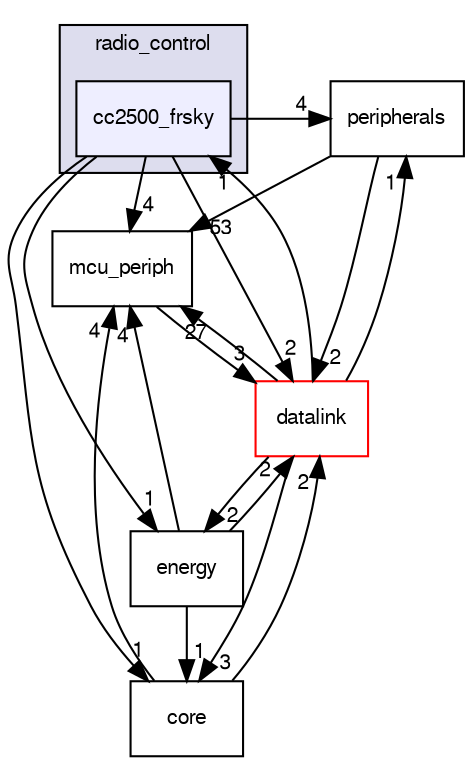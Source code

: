 digraph "sw/airborne/modules/radio_control/cc2500_frsky" {
  compound=true
  node [ fontsize="10", fontname="FreeSans"];
  edge [ labelfontsize="10", labelfontname="FreeSans"];
  subgraph clusterdir_f125d81e9dfef46cf6053f80e8884f7e {
    graph [ bgcolor="#ddddee", pencolor="black", label="radio_control" fontname="FreeSans", fontsize="10", URL="dir_f125d81e9dfef46cf6053f80e8884f7e.html"]
  dir_9b12c12a31fa858d41318e52745a88a3 [shape=box, label="cc2500_frsky", style="filled", fillcolor="#eeeeff", pencolor="black", URL="dir_9b12c12a31fa858d41318e52745a88a3.html"];
  }
  dir_0a48ba2c0a76794adfddddc873522f67 [shape=box label="peripherals" URL="dir_0a48ba2c0a76794adfddddc873522f67.html"];
  dir_0e703de7e76e38c62de795c957434487 [shape=box label="core" URL="dir_0e703de7e76e38c62de795c957434487.html"];
  dir_1ca43f6a116d741d80fb1d0555a2b198 [shape=box label="mcu_periph" URL="dir_1ca43f6a116d741d80fb1d0555a2b198.html"];
  dir_164c7aa663179b26059278e7f36078da [shape=box label="datalink" fillcolor="white" style="filled" color="red" URL="dir_164c7aa663179b26059278e7f36078da.html"];
  dir_f40bc035e2479aed27dd3b0d2c095b9e [shape=box label="energy" URL="dir_f40bc035e2479aed27dd3b0d2c095b9e.html"];
  dir_0a48ba2c0a76794adfddddc873522f67->dir_1ca43f6a116d741d80fb1d0555a2b198 [headlabel="53", labeldistance=1.5 headhref="dir_000109_000107.html"];
  dir_0a48ba2c0a76794adfddddc873522f67->dir_164c7aa663179b26059278e7f36078da [headlabel="2", labeldistance=1.5 headhref="dir_000109_000034.html"];
  dir_0e703de7e76e38c62de795c957434487->dir_1ca43f6a116d741d80fb1d0555a2b198 [headlabel="4", labeldistance=1.5 headhref="dir_000128_000107.html"];
  dir_0e703de7e76e38c62de795c957434487->dir_164c7aa663179b26059278e7f36078da [headlabel="2", labeldistance=1.5 headhref="dir_000128_000034.html"];
  dir_1ca43f6a116d741d80fb1d0555a2b198->dir_164c7aa663179b26059278e7f36078da [headlabel="3", labeldistance=1.5 headhref="dir_000107_000034.html"];
  dir_164c7aa663179b26059278e7f36078da->dir_0a48ba2c0a76794adfddddc873522f67 [headlabel="1", labeldistance=1.5 headhref="dir_000034_000109.html"];
  dir_164c7aa663179b26059278e7f36078da->dir_0e703de7e76e38c62de795c957434487 [headlabel="3", labeldistance=1.5 headhref="dir_000034_000128.html"];
  dir_164c7aa663179b26059278e7f36078da->dir_1ca43f6a116d741d80fb1d0555a2b198 [headlabel="27", labeldistance=1.5 headhref="dir_000034_000107.html"];
  dir_164c7aa663179b26059278e7f36078da->dir_9b12c12a31fa858d41318e52745a88a3 [headlabel="1", labeldistance=1.5 headhref="dir_000034_000186.html"];
  dir_164c7aa663179b26059278e7f36078da->dir_f40bc035e2479aed27dd3b0d2c095b9e [headlabel="2", labeldistance=1.5 headhref="dir_000034_000145.html"];
  dir_9b12c12a31fa858d41318e52745a88a3->dir_0a48ba2c0a76794adfddddc873522f67 [headlabel="4", labeldistance=1.5 headhref="dir_000186_000109.html"];
  dir_9b12c12a31fa858d41318e52745a88a3->dir_0e703de7e76e38c62de795c957434487 [headlabel="1", labeldistance=1.5 headhref="dir_000186_000128.html"];
  dir_9b12c12a31fa858d41318e52745a88a3->dir_1ca43f6a116d741d80fb1d0555a2b198 [headlabel="4", labeldistance=1.5 headhref="dir_000186_000107.html"];
  dir_9b12c12a31fa858d41318e52745a88a3->dir_164c7aa663179b26059278e7f36078da [headlabel="2", labeldistance=1.5 headhref="dir_000186_000034.html"];
  dir_9b12c12a31fa858d41318e52745a88a3->dir_f40bc035e2479aed27dd3b0d2c095b9e [headlabel="1", labeldistance=1.5 headhref="dir_000186_000145.html"];
  dir_f40bc035e2479aed27dd3b0d2c095b9e->dir_0e703de7e76e38c62de795c957434487 [headlabel="1", labeldistance=1.5 headhref="dir_000145_000128.html"];
  dir_f40bc035e2479aed27dd3b0d2c095b9e->dir_1ca43f6a116d741d80fb1d0555a2b198 [headlabel="4", labeldistance=1.5 headhref="dir_000145_000107.html"];
  dir_f40bc035e2479aed27dd3b0d2c095b9e->dir_164c7aa663179b26059278e7f36078da [headlabel="2", labeldistance=1.5 headhref="dir_000145_000034.html"];
}
